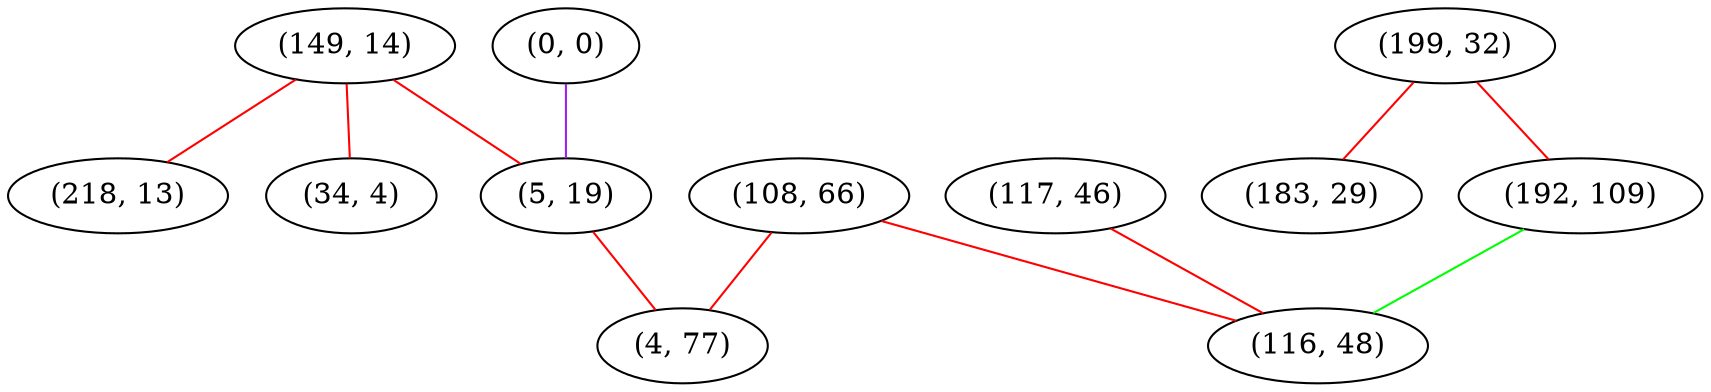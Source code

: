graph "" {
"(149, 14)";
"(108, 66)";
"(0, 0)";
"(199, 32)";
"(117, 46)";
"(183, 29)";
"(192, 109)";
"(5, 19)";
"(4, 77)";
"(218, 13)";
"(34, 4)";
"(116, 48)";
"(149, 14)" -- "(218, 13)"  [color=red, key=0, weight=1];
"(149, 14)" -- "(34, 4)"  [color=red, key=0, weight=1];
"(149, 14)" -- "(5, 19)"  [color=red, key=0, weight=1];
"(108, 66)" -- "(4, 77)"  [color=red, key=0, weight=1];
"(108, 66)" -- "(116, 48)"  [color=red, key=0, weight=1];
"(0, 0)" -- "(5, 19)"  [color=purple, key=0, weight=4];
"(199, 32)" -- "(183, 29)"  [color=red, key=0, weight=1];
"(199, 32)" -- "(192, 109)"  [color=red, key=0, weight=1];
"(117, 46)" -- "(116, 48)"  [color=red, key=0, weight=1];
"(192, 109)" -- "(116, 48)"  [color=green, key=0, weight=2];
"(5, 19)" -- "(4, 77)"  [color=red, key=0, weight=1];
}
